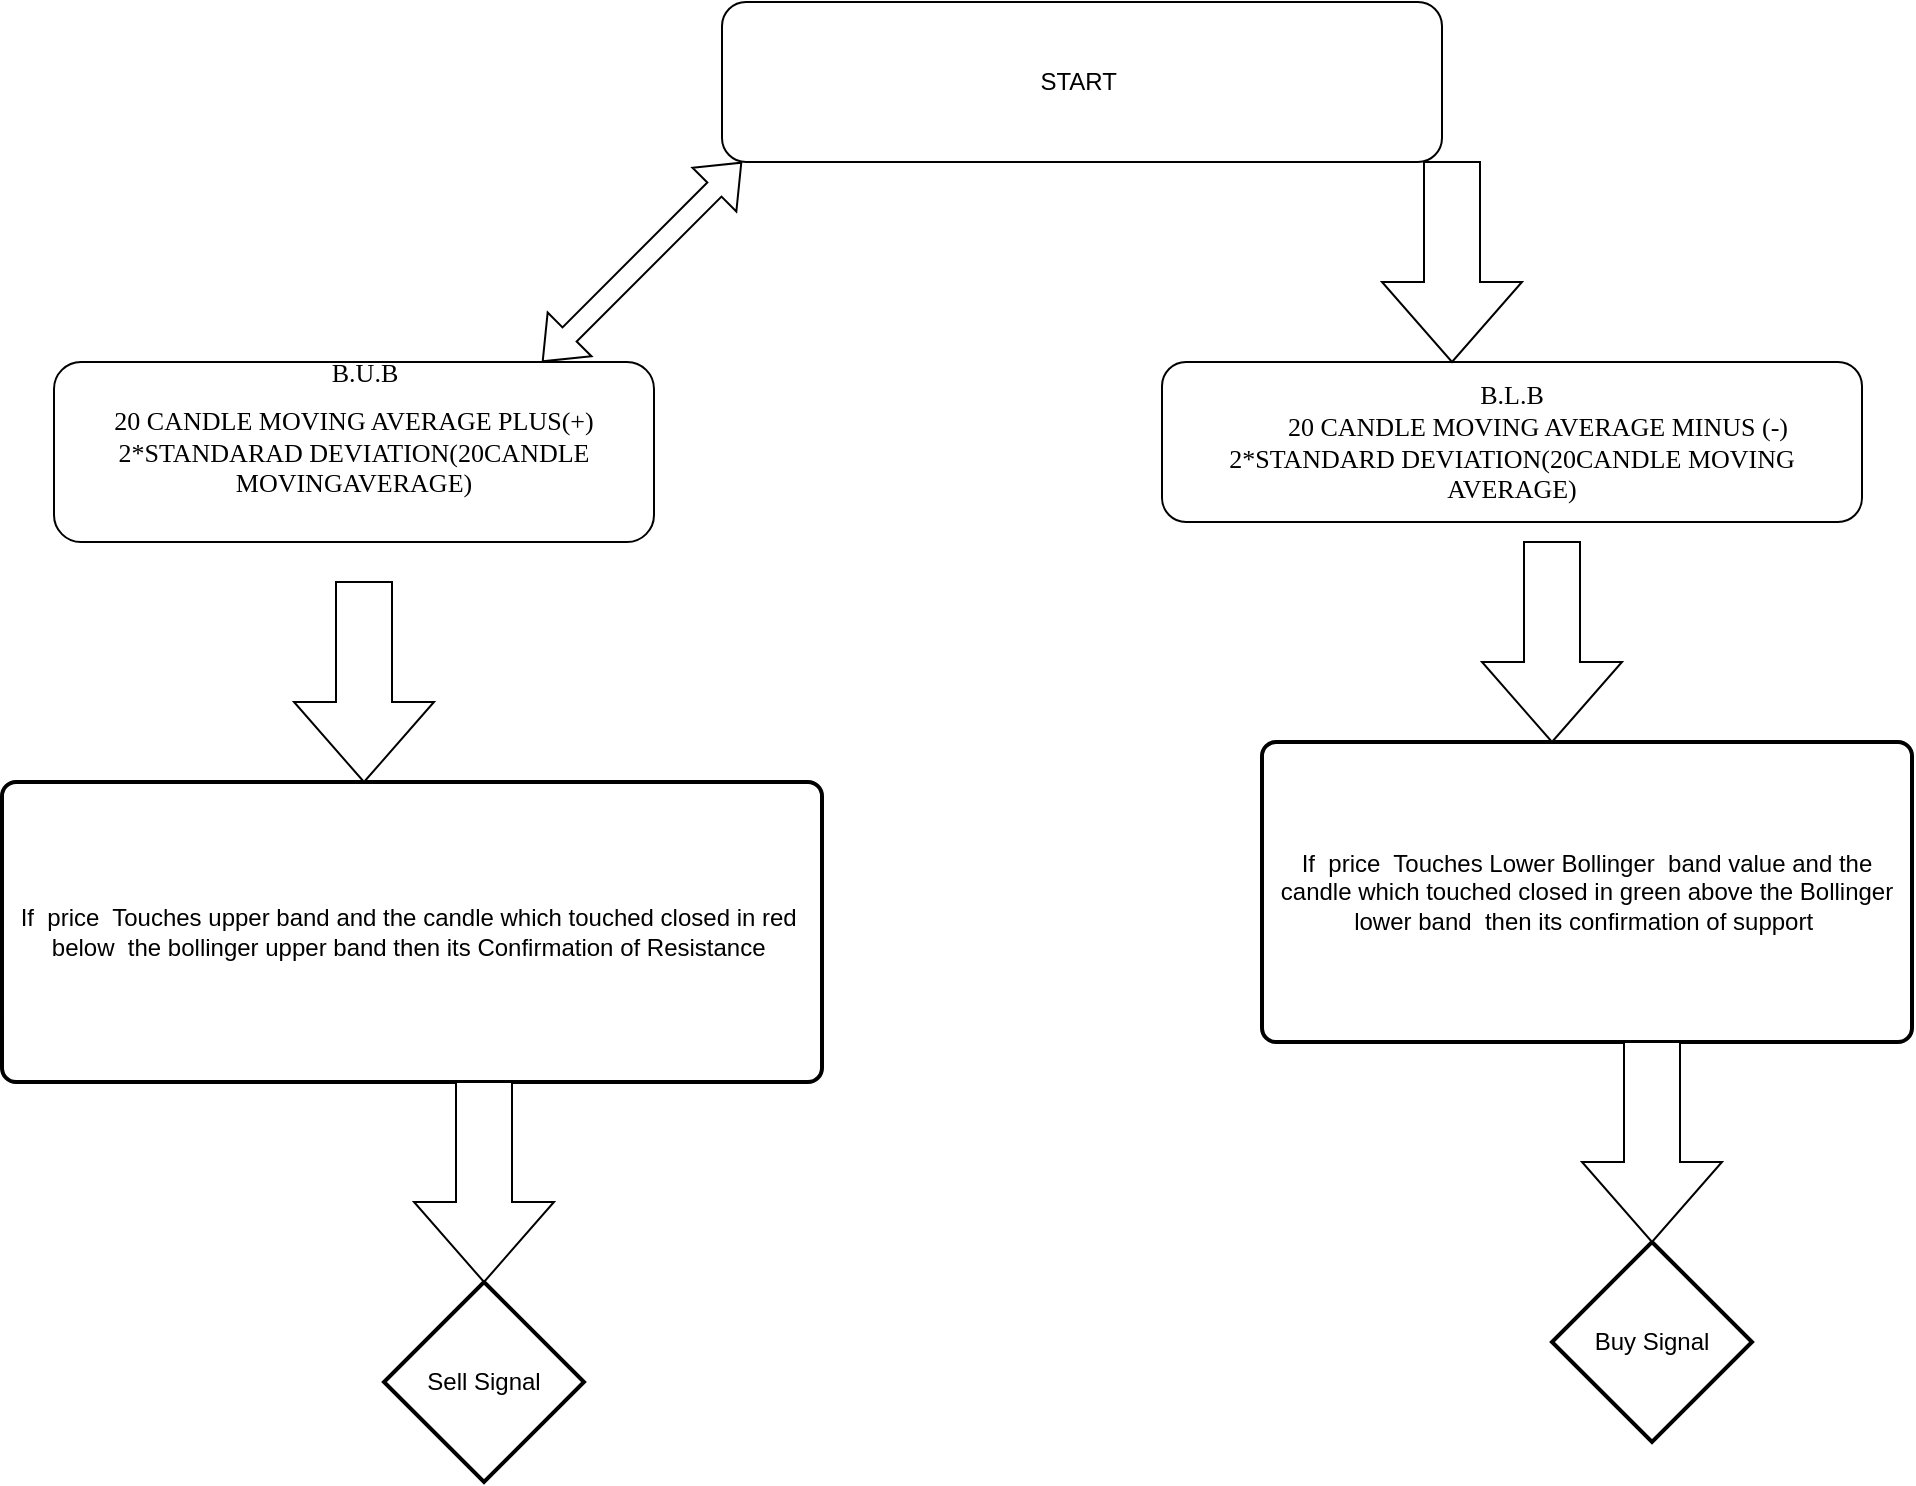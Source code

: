 <mxfile version="20.7.3" type="google"><diagram id="dV54wk02h4VoedBGcSiO" name="Page-1"><mxGraphModel grid="1" page="1" gridSize="10" guides="1" tooltips="1" connect="1" arrows="1" fold="1" pageScale="1" pageWidth="827" pageHeight="1169" math="0" shadow="0"><root><object label="" id="0"><mxCell/></object><mxCell id="1" parent="0"/><mxCell id="9ZnecU5kJDPy0vI3I4FZ-1" value="START&amp;nbsp;" style="rounded=1;whiteSpace=wrap;html=1;" vertex="1" parent="1"><mxGeometry x="350" y="-150" width="360" height="80" as="geometry"/></mxCell><mxCell id="9ZnecU5kJDPy0vI3I4FZ-4" style="edgeStyle=orthogonalEdgeStyle;rounded=1;orthogonalLoop=1;jettySize=auto;html=1;exitX=0.5;exitY=1;exitDx=0;exitDy=0;fontFamily=Times New Roman;fontSize=13;" edge="1" parent="1"><mxGeometry relative="1" as="geometry"><mxPoint x="403" y="110" as="sourcePoint"/><mxPoint x="403" y="110" as="targetPoint"/></mxGeometry></mxCell><mxCell id="9ZnecU5kJDPy0vI3I4FZ-5" value="20 CANDLE MOVING AVERAGE PLUS(+) 2*STANDARAD DEVIATION(20CANDLE MOVINGAVERAGE)" style="rounded=1;whiteSpace=wrap;html=1;fontFamily=Times New Roman;fontSize=13;" vertex="1" parent="1"><mxGeometry x="16" y="30" width="300" height="90" as="geometry"/></mxCell><mxCell id="9ZnecU5kJDPy0vI3I4FZ-6" value="B.U.B" style="text;html=1;resizable=0;autosize=1;align=center;verticalAlign=middle;points=[];fillColor=none;strokeColor=none;rounded=1;fontFamily=Times New Roman;fontSize=13;" vertex="1" parent="1"><mxGeometry x="141" y="20" width="60" height="30" as="geometry"/></mxCell><mxCell id="9ZnecU5kJDPy0vI3I4FZ-9" value="B.L.B&lt;br&gt;&lt;span style=&quot;white-space: pre;&quot;&gt;&#9;&lt;/span&gt;20 CANDLE MOVING AVERAGE MINUS&amp;nbsp;(-) 2*STANDARD DEVIATION(20CANDLE MOVING AVERAGE)" style="rounded=1;whiteSpace=wrap;html=1;fontFamily=Times New Roman;fontSize=13;" vertex="1" parent="1"><mxGeometry x="570" y="30" width="350" height="80" as="geometry"/></mxCell><mxCell id="kf4NazrZZlc-TnyqiDvE-1" value="" style="shape=flexArrow;endArrow=classic;startArrow=classic;html=1;rounded=0;" edge="1" parent="1"><mxGeometry width="100" height="100" relative="1" as="geometry"><mxPoint x="260" y="30" as="sourcePoint"/><mxPoint x="360" y="-70" as="targetPoint"/></mxGeometry></mxCell><mxCell id="kf4NazrZZlc-TnyqiDvE-4" value="" style="html=1;shadow=0;dashed=0;align=center;verticalAlign=middle;shape=mxgraph.arrows2.arrow;dy=0.6;dx=40;direction=south;notch=0;" vertex="1" parent="1"><mxGeometry x="680" y="-70" width="70" height="100" as="geometry"/></mxCell><mxCell id="kf4NazrZZlc-TnyqiDvE-5" value="If&amp;nbsp; price&amp;nbsp; Touches Lower Bollinger&amp;nbsp; band value and the candle which touched closed in green above the Bollinger lower band&amp;nbsp; then its confirmation of support&amp;nbsp;" style="rounded=1;whiteSpace=wrap;html=1;absoluteArcSize=1;arcSize=14;strokeWidth=2;" vertex="1" parent="1"><mxGeometry x="620" y="220" width="325" height="150" as="geometry"/></mxCell><mxCell id="kf4NazrZZlc-TnyqiDvE-6" value="If&amp;nbsp; price&amp;nbsp; Touches upper band and the candle which touched closed in red&amp;nbsp; below&amp;nbsp; the bollinger upper band then its Confirmation of Resistance&amp;nbsp;" style="rounded=1;whiteSpace=wrap;html=1;absoluteArcSize=1;arcSize=14;strokeWidth=2;" vertex="1" parent="1"><mxGeometry x="-10" y="240" width="410" height="150" as="geometry"/></mxCell><mxCell id="kf4NazrZZlc-TnyqiDvE-8" value="Sell Signal" style="strokeWidth=2;html=1;shape=mxgraph.flowchart.decision;whiteSpace=wrap;" vertex="1" parent="1"><mxGeometry x="181" y="490" width="100" height="100" as="geometry"/></mxCell><mxCell id="kf4NazrZZlc-TnyqiDvE-9" value="Buy Signal" style="strokeWidth=2;html=1;shape=mxgraph.flowchart.decision;whiteSpace=wrap;" vertex="1" parent="1"><mxGeometry x="765" y="470" width="100" height="100" as="geometry"/></mxCell><mxCell id="kf4NazrZZlc-TnyqiDvE-10" value="" style="html=1;shadow=0;dashed=0;align=center;verticalAlign=middle;shape=mxgraph.arrows2.arrow;dy=0.6;dx=40;direction=south;notch=0;" vertex="1" parent="1"><mxGeometry x="136" y="140" width="70" height="100" as="geometry"/></mxCell><mxCell id="kf4NazrZZlc-TnyqiDvE-11" value="" style="html=1;shadow=0;dashed=0;align=center;verticalAlign=middle;shape=mxgraph.arrows2.arrow;dy=0.6;dx=40;direction=south;notch=0;" vertex="1" parent="1"><mxGeometry x="730" y="120" width="70" height="100" as="geometry"/></mxCell><mxCell id="kf4NazrZZlc-TnyqiDvE-19" value="" style="html=1;shadow=0;dashed=0;align=center;verticalAlign=middle;shape=mxgraph.arrows2.arrow;dy=0.6;dx=40;direction=south;notch=0;" vertex="1" parent="1"><mxGeometry x="196" y="390" width="70" height="100" as="geometry"/></mxCell><mxCell id="kf4NazrZZlc-TnyqiDvE-20" value="" style="html=1;shadow=0;dashed=0;align=center;verticalAlign=middle;shape=mxgraph.arrows2.arrow;dy=0.6;dx=40;direction=south;notch=0;" vertex="1" parent="1"><mxGeometry x="780" y="370" width="70" height="100" as="geometry"/></mxCell></root></mxGraphModel></diagram></mxfile>